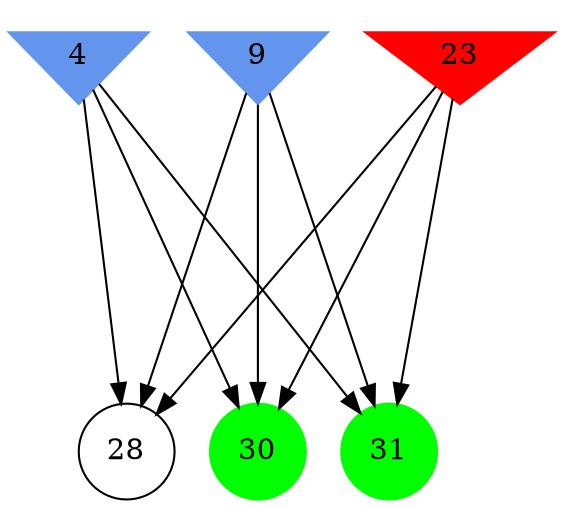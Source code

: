 digraph brain {
	ranksep=2.0;
	4 [shape=invtriangle,style=filled,color=cornflowerblue];
	9 [shape=invtriangle,style=filled,color=cornflowerblue];
	23 [shape=invtriangle,style=filled,color=red];
	28 [shape=circle,color=black];
	30 [shape=circle,style=filled,color=green];
	31 [shape=circle,style=filled,color=green];
	23	->	28;
	23	->	31;
	23	->	30;
	9	->	28;
	9	->	31;
	9	->	30;
	4	->	28;
	4	->	31;
	4	->	30;
	{ rank=same; 4; 9; 23; }
	{ rank=same; 28; }
	{ rank=same; 30; 31; }
}
